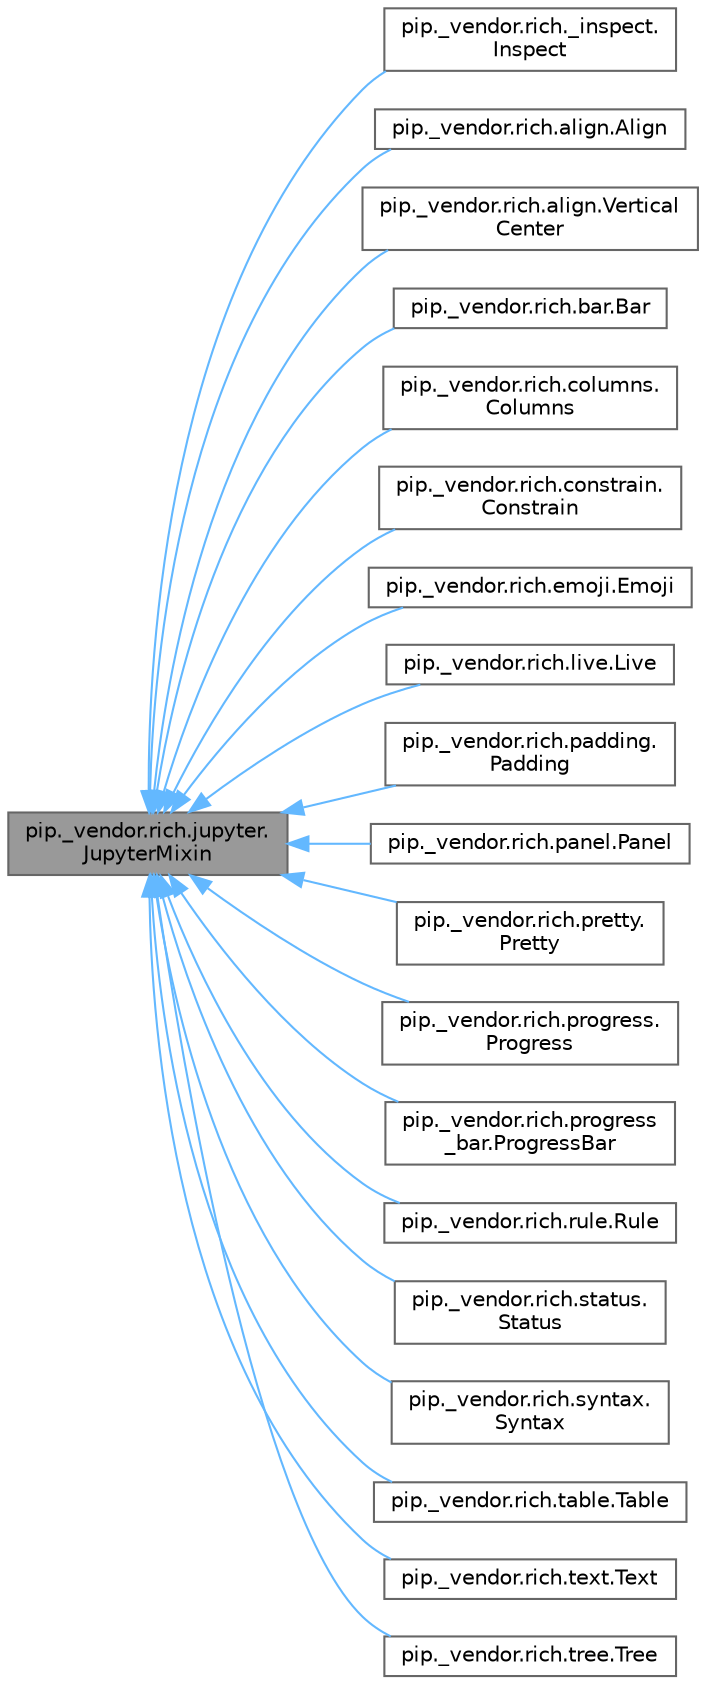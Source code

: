 digraph "pip._vendor.rich.jupyter.JupyterMixin"
{
 // LATEX_PDF_SIZE
  bgcolor="transparent";
  edge [fontname=Helvetica,fontsize=10,labelfontname=Helvetica,labelfontsize=10];
  node [fontname=Helvetica,fontsize=10,shape=box,height=0.2,width=0.4];
  rankdir="LR";
  Node1 [id="Node000001",label="pip._vendor.rich.jupyter.\lJupyterMixin",height=0.2,width=0.4,color="gray40", fillcolor="grey60", style="filled", fontcolor="black",tooltip=" "];
  Node1 -> Node2 [id="edge1_Node000001_Node000002",dir="back",color="steelblue1",style="solid",tooltip=" "];
  Node2 [id="Node000002",label="pip._vendor.rich._inspect.\lInspect",height=0.2,width=0.4,color="gray40", fillcolor="white", style="filled",URL="$classpip_1_1__vendor_1_1rich_1_1__inspect_1_1_inspect.html",tooltip=" "];
  Node1 -> Node3 [id="edge2_Node000001_Node000003",dir="back",color="steelblue1",style="solid",tooltip=" "];
  Node3 [id="Node000003",label="pip._vendor.rich.align.Align",height=0.2,width=0.4,color="gray40", fillcolor="white", style="filled",URL="$classpip_1_1__vendor_1_1rich_1_1align_1_1_align.html",tooltip=" "];
  Node1 -> Node4 [id="edge3_Node000001_Node000004",dir="back",color="steelblue1",style="solid",tooltip=" "];
  Node4 [id="Node000004",label="pip._vendor.rich.align.Vertical\lCenter",height=0.2,width=0.4,color="gray40", fillcolor="white", style="filled",URL="$classpip_1_1__vendor_1_1rich_1_1align_1_1_vertical_center.html",tooltip=" "];
  Node1 -> Node5 [id="edge4_Node000001_Node000005",dir="back",color="steelblue1",style="solid",tooltip=" "];
  Node5 [id="Node000005",label="pip._vendor.rich.bar.Bar",height=0.2,width=0.4,color="gray40", fillcolor="white", style="filled",URL="$classpip_1_1__vendor_1_1rich_1_1bar_1_1_bar.html",tooltip=" "];
  Node1 -> Node6 [id="edge5_Node000001_Node000006",dir="back",color="steelblue1",style="solid",tooltip=" "];
  Node6 [id="Node000006",label="pip._vendor.rich.columns.\lColumns",height=0.2,width=0.4,color="gray40", fillcolor="white", style="filled",URL="$classpip_1_1__vendor_1_1rich_1_1columns_1_1_columns.html",tooltip=" "];
  Node1 -> Node7 [id="edge6_Node000001_Node000007",dir="back",color="steelblue1",style="solid",tooltip=" "];
  Node7 [id="Node000007",label="pip._vendor.rich.constrain.\lConstrain",height=0.2,width=0.4,color="gray40", fillcolor="white", style="filled",URL="$classpip_1_1__vendor_1_1rich_1_1constrain_1_1_constrain.html",tooltip=" "];
  Node1 -> Node8 [id="edge7_Node000001_Node000008",dir="back",color="steelblue1",style="solid",tooltip=" "];
  Node8 [id="Node000008",label="pip._vendor.rich.emoji.Emoji",height=0.2,width=0.4,color="gray40", fillcolor="white", style="filled",URL="$classpip_1_1__vendor_1_1rich_1_1emoji_1_1_emoji.html",tooltip=" "];
  Node1 -> Node9 [id="edge8_Node000001_Node000009",dir="back",color="steelblue1",style="solid",tooltip=" "];
  Node9 [id="Node000009",label="pip._vendor.rich.live.Live",height=0.2,width=0.4,color="gray40", fillcolor="white", style="filled",URL="$classpip_1_1__vendor_1_1rich_1_1live_1_1_live.html",tooltip=" "];
  Node1 -> Node10 [id="edge9_Node000001_Node000010",dir="back",color="steelblue1",style="solid",tooltip=" "];
  Node10 [id="Node000010",label="pip._vendor.rich.padding.\lPadding",height=0.2,width=0.4,color="gray40", fillcolor="white", style="filled",URL="$classpip_1_1__vendor_1_1rich_1_1padding_1_1_padding.html",tooltip=" "];
  Node1 -> Node11 [id="edge10_Node000001_Node000011",dir="back",color="steelblue1",style="solid",tooltip=" "];
  Node11 [id="Node000011",label="pip._vendor.rich.panel.Panel",height=0.2,width=0.4,color="gray40", fillcolor="white", style="filled",URL="$classpip_1_1__vendor_1_1rich_1_1panel_1_1_panel.html",tooltip=" "];
  Node1 -> Node12 [id="edge11_Node000001_Node000012",dir="back",color="steelblue1",style="solid",tooltip=" "];
  Node12 [id="Node000012",label="pip._vendor.rich.pretty.\lPretty",height=0.2,width=0.4,color="gray40", fillcolor="white", style="filled",URL="$classpip_1_1__vendor_1_1rich_1_1pretty_1_1_pretty.html",tooltip=" "];
  Node1 -> Node13 [id="edge12_Node000001_Node000013",dir="back",color="steelblue1",style="solid",tooltip=" "];
  Node13 [id="Node000013",label="pip._vendor.rich.progress.\lProgress",height=0.2,width=0.4,color="gray40", fillcolor="white", style="filled",URL="$classpip_1_1__vendor_1_1rich_1_1progress_1_1_progress.html",tooltip=" "];
  Node1 -> Node14 [id="edge13_Node000001_Node000014",dir="back",color="steelblue1",style="solid",tooltip=" "];
  Node14 [id="Node000014",label="pip._vendor.rich.progress\l_bar.ProgressBar",height=0.2,width=0.4,color="gray40", fillcolor="white", style="filled",URL="$classpip_1_1__vendor_1_1rich_1_1progress__bar_1_1_progress_bar.html",tooltip=" "];
  Node1 -> Node15 [id="edge14_Node000001_Node000015",dir="back",color="steelblue1",style="solid",tooltip=" "];
  Node15 [id="Node000015",label="pip._vendor.rich.rule.Rule",height=0.2,width=0.4,color="gray40", fillcolor="white", style="filled",URL="$classpip_1_1__vendor_1_1rich_1_1rule_1_1_rule.html",tooltip=" "];
  Node1 -> Node16 [id="edge15_Node000001_Node000016",dir="back",color="steelblue1",style="solid",tooltip=" "];
  Node16 [id="Node000016",label="pip._vendor.rich.status.\lStatus",height=0.2,width=0.4,color="gray40", fillcolor="white", style="filled",URL="$classpip_1_1__vendor_1_1rich_1_1status_1_1_status.html",tooltip=" "];
  Node1 -> Node17 [id="edge16_Node000001_Node000017",dir="back",color="steelblue1",style="solid",tooltip=" "];
  Node17 [id="Node000017",label="pip._vendor.rich.syntax.\lSyntax",height=0.2,width=0.4,color="gray40", fillcolor="white", style="filled",URL="$classpip_1_1__vendor_1_1rich_1_1syntax_1_1_syntax.html",tooltip=" "];
  Node1 -> Node18 [id="edge17_Node000001_Node000018",dir="back",color="steelblue1",style="solid",tooltip=" "];
  Node18 [id="Node000018",label="pip._vendor.rich.table.Table",height=0.2,width=0.4,color="gray40", fillcolor="white", style="filled",URL="$classpip_1_1__vendor_1_1rich_1_1table_1_1_table.html",tooltip=" "];
  Node1 -> Node19 [id="edge18_Node000001_Node000019",dir="back",color="steelblue1",style="solid",tooltip=" "];
  Node19 [id="Node000019",label="pip._vendor.rich.text.Text",height=0.2,width=0.4,color="gray40", fillcolor="white", style="filled",URL="$classpip_1_1__vendor_1_1rich_1_1text_1_1_text.html",tooltip=" "];
  Node1 -> Node20 [id="edge19_Node000001_Node000020",dir="back",color="steelblue1",style="solid",tooltip=" "];
  Node20 [id="Node000020",label="pip._vendor.rich.tree.Tree",height=0.2,width=0.4,color="gray40", fillcolor="white", style="filled",URL="$classpip_1_1__vendor_1_1rich_1_1tree_1_1_tree.html",tooltip=" "];
}
